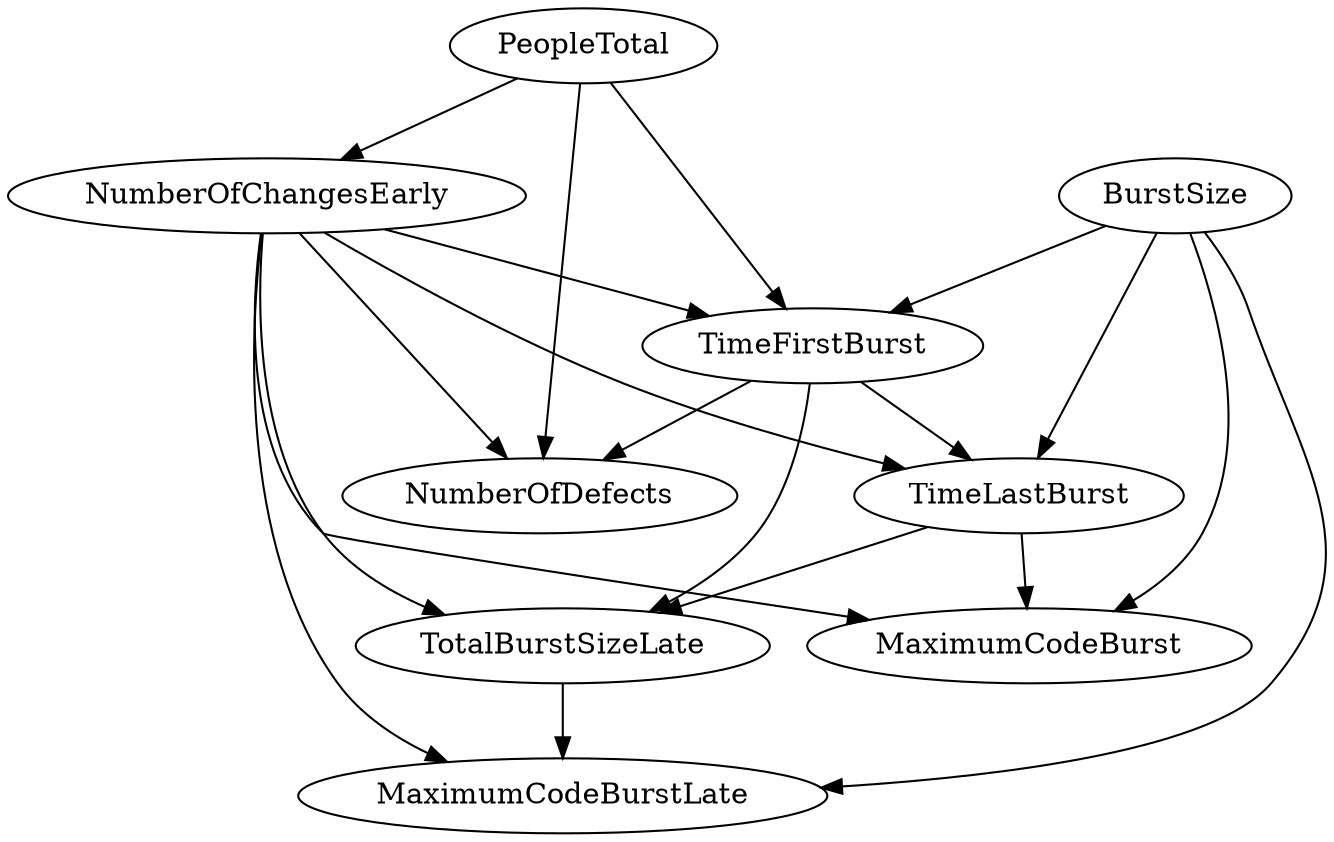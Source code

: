digraph {
   MaximumCodeBurst;
   NumberOfDefects;
   NumberOfChangesEarly;
   BurstSize;
   TotalBurstSizeLate;
   TimeLastBurst;
   TimeFirstBurst;
   MaximumCodeBurstLate;
   PeopleTotal;
   NumberOfChangesEarly -> MaximumCodeBurst;
   NumberOfChangesEarly -> NumberOfDefects;
   NumberOfChangesEarly -> TotalBurstSizeLate;
   NumberOfChangesEarly -> TimeLastBurst;
   NumberOfChangesEarly -> TimeFirstBurst;
   NumberOfChangesEarly -> MaximumCodeBurstLate;
   BurstSize -> MaximumCodeBurst;
   BurstSize -> TimeLastBurst;
   BurstSize -> TimeFirstBurst;
   BurstSize -> MaximumCodeBurstLate;
   TotalBurstSizeLate -> MaximumCodeBurstLate;
   TimeLastBurst -> MaximumCodeBurst;
   TimeLastBurst -> TotalBurstSizeLate;
   TimeFirstBurst -> NumberOfDefects;
   TimeFirstBurst -> TotalBurstSizeLate;
   TimeFirstBurst -> TimeLastBurst;
   PeopleTotal -> NumberOfDefects;
   PeopleTotal -> NumberOfChangesEarly;
   PeopleTotal -> TimeFirstBurst;
}
